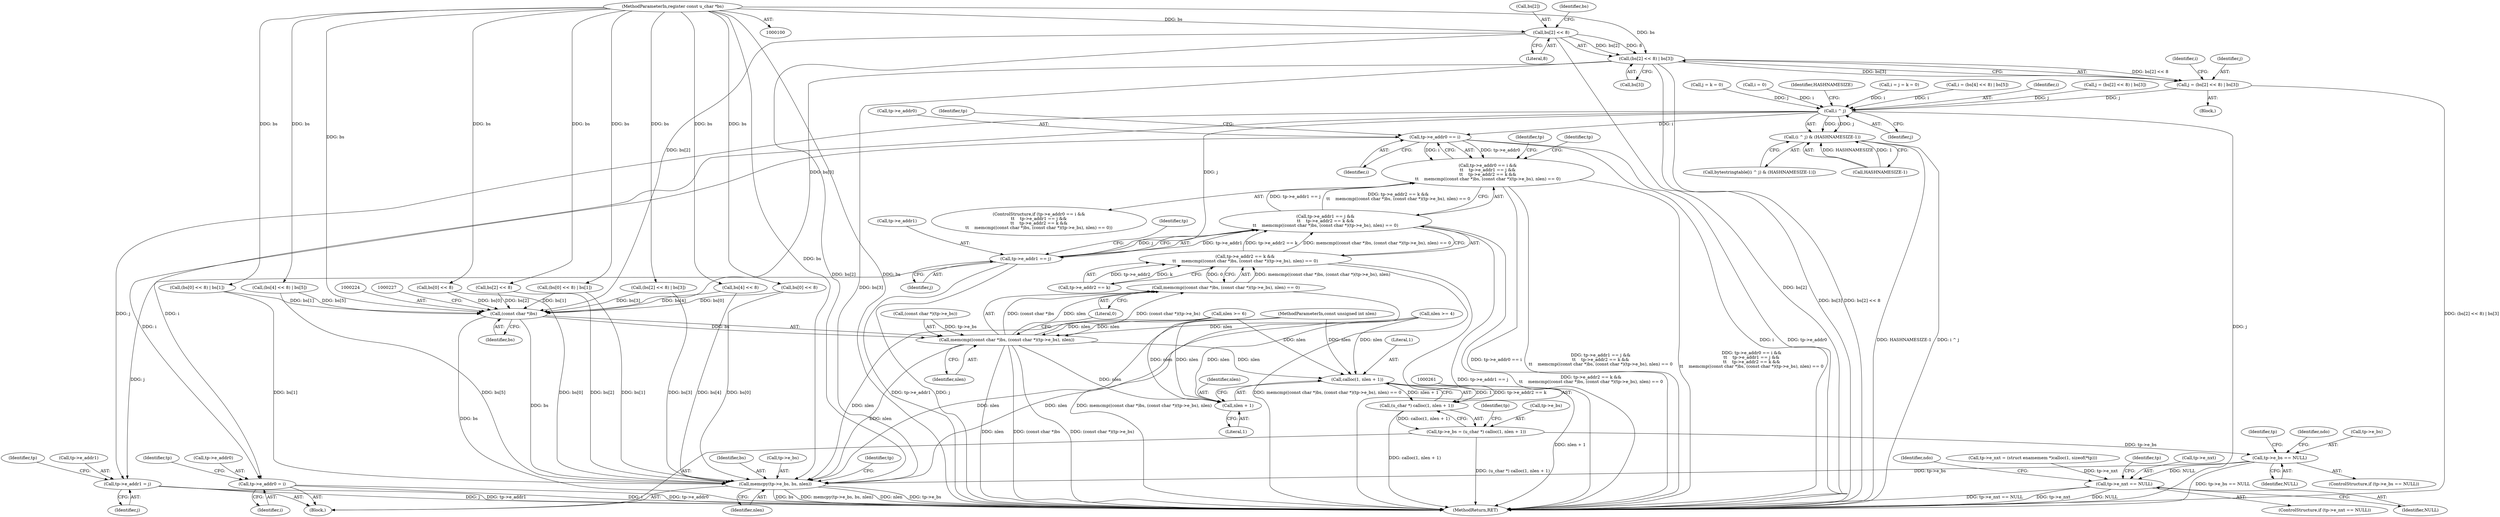 digraph "1_tcpdump_730fc35968c5433b9e2a829779057f4f9495dc51_1@array" {
"1000127" [label="(Call,(bs[2] << 8) | bs[3])"];
"1000128" [label="(Call,bs[2] << 8)"];
"1000102" [label="(MethodParameterIn,register const u_char *bs)"];
"1000125" [label="(Call,j = (bs[2] << 8) | bs[3])"];
"1000192" [label="(Call,i ^ j)"];
"1000191" [label="(Call,(i ^ j) & (HASHNAMESIZE-1))"];
"1000204" [label="(Call,tp->e_addr0 == i)"];
"1000203" [label="(Call,tp->e_addr0 == i &&\n\t\t    tp->e_addr1 == j &&\n\t\t    tp->e_addr2 == k &&\n\t\t    memcmp((const char *)bs, (const char *)(tp->e_bs), nlen) == 0)"];
"1000241" [label="(Call,tp->e_addr0 = i)"];
"1000210" [label="(Call,tp->e_addr1 == j)"];
"1000209" [label="(Call,tp->e_addr1 == j &&\n\t\t    tp->e_addr2 == k &&\n\t\t    memcmp((const char *)bs, (const char *)(tp->e_bs), nlen) == 0)"];
"1000246" [label="(Call,tp->e_addr1 = j)"];
"1000223" [label="(Call,(const char *)bs)"];
"1000222" [label="(Call,memcmp((const char *)bs, (const char *)(tp->e_bs), nlen))"];
"1000221" [label="(Call,memcmp((const char *)bs, (const char *)(tp->e_bs), nlen) == 0)"];
"1000215" [label="(Call,tp->e_addr2 == k &&\n\t\t    memcmp((const char *)bs, (const char *)(tp->e_bs), nlen) == 0)"];
"1000262" [label="(Call,calloc(1, nlen + 1))"];
"1000260" [label="(Call,(u_char *) calloc(1, nlen + 1))"];
"1000256" [label="(Call,tp->e_bs = (u_char *) calloc(1, nlen + 1))"];
"1000268" [label="(Call,tp->e_bs == NULL)"];
"1000276" [label="(Call,memcpy(tp->e_bs, bs, nlen))"];
"1000294" [label="(Call,tp->e_nxt == NULL)"];
"1000264" [label="(Call,nlen + 1)"];
"1000205" [label="(Call,tp->e_addr0)"];
"1000195" [label="(Call,HASHNAMESIZE-1)"];
"1000110" [label="(Call,nlen >= 6)"];
"1000155" [label="(Call,(bs[0] << 8) | bs[1])"];
"1000294" [label="(Call,tp->e_nxt == NULL)"];
"1000293" [label="(ControlStructure,if (tp->e_nxt == NULL))"];
"1000218" [label="(Identifier,tp)"];
"1000284" [label="(Identifier,tp)"];
"1000276" [label="(Call,memcpy(tp->e_bs, bs, nlen))"];
"1000281" [label="(Identifier,nlen)"];
"1000272" [label="(Identifier,NULL)"];
"1000204" [label="(Call,tp->e_addr0 == i)"];
"1000295" [label="(Call,tp->e_nxt)"];
"1000248" [label="(Identifier,tp)"];
"1000191" [label="(Call,(i ^ j) & (HASHNAMESIZE-1))"];
"1000103" [label="(MethodParameterIn,const unsigned int nlen)"];
"1000167" [label="(Call,bs[2] << 8)"];
"1000300" [label="(Identifier,ndo)"];
"1000193" [label="(Identifier,i)"];
"1000203" [label="(Call,tp->e_addr0 == i &&\n\t\t    tp->e_addr1 == j &&\n\t\t    tp->e_addr2 == k &&\n\t\t    memcmp((const char *)bs, (const char *)(tp->e_bs), nlen) == 0)"];
"1000253" [label="(Identifier,tp)"];
"1000211" [label="(Call,tp->e_addr1)"];
"1000139" [label="(Call,bs[4] << 8)"];
"1000113" [label="(Block,)"];
"1000225" [label="(Identifier,bs)"];
"1000267" [label="(ControlStructure,if (tp->e_bs == NULL))"];
"1000104" [label="(Block,)"];
"1000250" [label="(Identifier,j)"];
"1000164" [label="(Call,j = (bs[2] << 8) | bs[3])"];
"1000232" [label="(Literal,0)"];
"1000222" [label="(Call,memcmp((const char *)bs, (const char *)(tp->e_bs), nlen))"];
"1000221" [label="(Call,memcmp((const char *)bs, (const char *)(tp->e_bs), nlen) == 0)"];
"1000194" [label="(Identifier,j)"];
"1000129" [label="(Call,bs[2])"];
"1000102" [label="(MethodParameterIn,register const u_char *bs)"];
"1000128" [label="(Call,bs[2] << 8)"];
"1000268" [label="(Call,tp->e_bs == NULL)"];
"1000274" [label="(Identifier,ndo)"];
"1000280" [label="(Identifier,bs)"];
"1000234" [label="(Identifier,tp)"];
"1000298" [label="(Identifier,NULL)"];
"1000226" [label="(Call,(const char *)(tp->e_bs))"];
"1000237" [label="(Identifier,tp)"];
"1000277" [label="(Call,tp->e_bs)"];
"1000192" [label="(Call,i ^ j)"];
"1000241" [label="(Call,tp->e_addr0 = i)"];
"1000257" [label="(Call,tp->e_bs)"];
"1000209" [label="(Call,tp->e_addr1 == j &&\n\t\t    tp->e_addr2 == k &&\n\t\t    memcmp((const char *)bs, (const char *)(tp->e_bs), nlen) == 0)"];
"1000265" [label="(Identifier,nlen)"];
"1000181" [label="(Call,j = k = 0)"];
"1000262" [label="(Call,calloc(1, nlen + 1))"];
"1000125" [label="(Call,j = (bs[2] << 8) | bs[3])"];
"1000116" [label="(Call,(bs[0] << 8) | bs[1])"];
"1000137" [label="(Identifier,i)"];
"1000127" [label="(Call,(bs[2] << 8) | bs[3])"];
"1000215" [label="(Call,tp->e_addr2 == k &&\n\t\t    memcmp((const char *)bs, (const char *)(tp->e_bs), nlen) == 0)"];
"1000231" [label="(Identifier,nlen)"];
"1000210" [label="(Call,tp->e_addr1 == j)"];
"1000126" [label="(Identifier,j)"];
"1000214" [label="(Identifier,j)"];
"1000282" [label="(Call,tp->e_nxt = (struct enamemem *)calloc(1, sizeof(*tp)))"];
"1000189" [label="(Call,bytestringtable[(i ^ j) & (HASHNAMESIZE-1)])"];
"1000260" [label="(Call,(u_char *) calloc(1, nlen + 1))"];
"1000269" [label="(Call,tp->e_bs)"];
"1000246" [label="(Call,tp->e_addr1 = j)"];
"1000138" [label="(Call,(bs[4] << 8) | bs[5])"];
"1000245" [label="(Identifier,i)"];
"1000175" [label="(Call,i = 0)"];
"1000208" [label="(Identifier,i)"];
"1000117" [label="(Call,bs[0] << 8)"];
"1000149" [label="(Call,nlen >= 4)"];
"1000256" [label="(Call,tp->e_bs = (u_char *) calloc(1, nlen + 1))"];
"1000278" [label="(Identifier,tp)"];
"1000196" [label="(Identifier,HASHNAMESIZE)"];
"1000216" [label="(Call,tp->e_addr2 == k)"];
"1000179" [label="(Call,i = j = k = 0)"];
"1000166" [label="(Call,(bs[2] << 8) | bs[3])"];
"1000270" [label="(Identifier,tp)"];
"1000202" [label="(ControlStructure,if (tp->e_addr0 == i &&\n\t\t    tp->e_addr1 == j &&\n\t\t    tp->e_addr2 == k &&\n\t\t    memcmp((const char *)bs, (const char *)(tp->e_bs), nlen) == 0))"];
"1000242" [label="(Call,tp->e_addr0)"];
"1000264" [label="(Call,nlen + 1)"];
"1000132" [label="(Literal,8)"];
"1000212" [label="(Identifier,tp)"];
"1000156" [label="(Call,bs[0] << 8)"];
"1000303" [label="(Identifier,tp)"];
"1000304" [label="(MethodReturn,RET)"];
"1000247" [label="(Call,tp->e_addr1)"];
"1000266" [label="(Literal,1)"];
"1000263" [label="(Literal,1)"];
"1000133" [label="(Call,bs[3])"];
"1000223" [label="(Call,(const char *)bs)"];
"1000136" [label="(Call,i = (bs[4] << 8) | bs[5])"];
"1000134" [label="(Identifier,bs)"];
"1000127" -> "1000125"  [label="AST: "];
"1000127" -> "1000133"  [label="CFG: "];
"1000128" -> "1000127"  [label="AST: "];
"1000133" -> "1000127"  [label="AST: "];
"1000125" -> "1000127"  [label="CFG: "];
"1000127" -> "1000304"  [label="DDG: bs[3]"];
"1000127" -> "1000304"  [label="DDG: bs[2] << 8"];
"1000127" -> "1000125"  [label="DDG: bs[2] << 8"];
"1000127" -> "1000125"  [label="DDG: bs[3]"];
"1000128" -> "1000127"  [label="DDG: bs[2]"];
"1000128" -> "1000127"  [label="DDG: 8"];
"1000102" -> "1000127"  [label="DDG: bs"];
"1000127" -> "1000223"  [label="DDG: bs[3]"];
"1000127" -> "1000276"  [label="DDG: bs[3]"];
"1000128" -> "1000132"  [label="CFG: "];
"1000129" -> "1000128"  [label="AST: "];
"1000132" -> "1000128"  [label="AST: "];
"1000134" -> "1000128"  [label="CFG: "];
"1000128" -> "1000304"  [label="DDG: bs[2]"];
"1000102" -> "1000128"  [label="DDG: bs"];
"1000128" -> "1000223"  [label="DDG: bs[2]"];
"1000128" -> "1000276"  [label="DDG: bs[2]"];
"1000102" -> "1000100"  [label="AST: "];
"1000102" -> "1000304"  [label="DDG: bs"];
"1000102" -> "1000117"  [label="DDG: bs"];
"1000102" -> "1000116"  [label="DDG: bs"];
"1000102" -> "1000139"  [label="DDG: bs"];
"1000102" -> "1000138"  [label="DDG: bs"];
"1000102" -> "1000156"  [label="DDG: bs"];
"1000102" -> "1000155"  [label="DDG: bs"];
"1000102" -> "1000167"  [label="DDG: bs"];
"1000102" -> "1000166"  [label="DDG: bs"];
"1000102" -> "1000223"  [label="DDG: bs"];
"1000102" -> "1000276"  [label="DDG: bs"];
"1000125" -> "1000113"  [label="AST: "];
"1000126" -> "1000125"  [label="AST: "];
"1000137" -> "1000125"  [label="CFG: "];
"1000125" -> "1000304"  [label="DDG: (bs[2] << 8) | bs[3]"];
"1000125" -> "1000192"  [label="DDG: j"];
"1000192" -> "1000191"  [label="AST: "];
"1000192" -> "1000194"  [label="CFG: "];
"1000193" -> "1000192"  [label="AST: "];
"1000194" -> "1000192"  [label="AST: "];
"1000196" -> "1000192"  [label="CFG: "];
"1000192" -> "1000304"  [label="DDG: j"];
"1000192" -> "1000191"  [label="DDG: i"];
"1000192" -> "1000191"  [label="DDG: j"];
"1000179" -> "1000192"  [label="DDG: i"];
"1000175" -> "1000192"  [label="DDG: i"];
"1000136" -> "1000192"  [label="DDG: i"];
"1000181" -> "1000192"  [label="DDG: j"];
"1000164" -> "1000192"  [label="DDG: j"];
"1000192" -> "1000204"  [label="DDG: i"];
"1000192" -> "1000210"  [label="DDG: j"];
"1000192" -> "1000241"  [label="DDG: i"];
"1000192" -> "1000246"  [label="DDG: j"];
"1000191" -> "1000189"  [label="AST: "];
"1000191" -> "1000195"  [label="CFG: "];
"1000195" -> "1000191"  [label="AST: "];
"1000189" -> "1000191"  [label="CFG: "];
"1000191" -> "1000304"  [label="DDG: HASHNAMESIZE-1"];
"1000191" -> "1000304"  [label="DDG: i ^ j"];
"1000195" -> "1000191"  [label="DDG: HASHNAMESIZE"];
"1000195" -> "1000191"  [label="DDG: 1"];
"1000204" -> "1000203"  [label="AST: "];
"1000204" -> "1000208"  [label="CFG: "];
"1000205" -> "1000204"  [label="AST: "];
"1000208" -> "1000204"  [label="AST: "];
"1000212" -> "1000204"  [label="CFG: "];
"1000203" -> "1000204"  [label="CFG: "];
"1000204" -> "1000304"  [label="DDG: i"];
"1000204" -> "1000304"  [label="DDG: tp->e_addr0"];
"1000204" -> "1000203"  [label="DDG: tp->e_addr0"];
"1000204" -> "1000203"  [label="DDG: i"];
"1000204" -> "1000241"  [label="DDG: i"];
"1000203" -> "1000202"  [label="AST: "];
"1000203" -> "1000209"  [label="CFG: "];
"1000209" -> "1000203"  [label="AST: "];
"1000234" -> "1000203"  [label="CFG: "];
"1000237" -> "1000203"  [label="CFG: "];
"1000203" -> "1000304"  [label="DDG: tp->e_addr0 == i"];
"1000203" -> "1000304"  [label="DDG: tp->e_addr1 == j &&\n\t\t    tp->e_addr2 == k &&\n\t\t    memcmp((const char *)bs, (const char *)(tp->e_bs), nlen) == 0"];
"1000203" -> "1000304"  [label="DDG: tp->e_addr0 == i &&\n\t\t    tp->e_addr1 == j &&\n\t\t    tp->e_addr2 == k &&\n\t\t    memcmp((const char *)bs, (const char *)(tp->e_bs), nlen) == 0"];
"1000209" -> "1000203"  [label="DDG: tp->e_addr1 == j"];
"1000209" -> "1000203"  [label="DDG: tp->e_addr2 == k &&\n\t\t    memcmp((const char *)bs, (const char *)(tp->e_bs), nlen) == 0"];
"1000241" -> "1000104"  [label="AST: "];
"1000241" -> "1000245"  [label="CFG: "];
"1000242" -> "1000241"  [label="AST: "];
"1000245" -> "1000241"  [label="AST: "];
"1000248" -> "1000241"  [label="CFG: "];
"1000241" -> "1000304"  [label="DDG: tp->e_addr0"];
"1000241" -> "1000304"  [label="DDG: i"];
"1000210" -> "1000209"  [label="AST: "];
"1000210" -> "1000214"  [label="CFG: "];
"1000211" -> "1000210"  [label="AST: "];
"1000214" -> "1000210"  [label="AST: "];
"1000218" -> "1000210"  [label="CFG: "];
"1000209" -> "1000210"  [label="CFG: "];
"1000210" -> "1000304"  [label="DDG: j"];
"1000210" -> "1000304"  [label="DDG: tp->e_addr1"];
"1000210" -> "1000209"  [label="DDG: tp->e_addr1"];
"1000210" -> "1000209"  [label="DDG: j"];
"1000210" -> "1000246"  [label="DDG: j"];
"1000209" -> "1000215"  [label="CFG: "];
"1000215" -> "1000209"  [label="AST: "];
"1000209" -> "1000304"  [label="DDG: tp->e_addr1 == j"];
"1000209" -> "1000304"  [label="DDG: tp->e_addr2 == k &&\n\t\t    memcmp((const char *)bs, (const char *)(tp->e_bs), nlen) == 0"];
"1000215" -> "1000209"  [label="DDG: tp->e_addr2 == k"];
"1000215" -> "1000209"  [label="DDG: memcmp((const char *)bs, (const char *)(tp->e_bs), nlen) == 0"];
"1000246" -> "1000104"  [label="AST: "];
"1000246" -> "1000250"  [label="CFG: "];
"1000247" -> "1000246"  [label="AST: "];
"1000250" -> "1000246"  [label="AST: "];
"1000253" -> "1000246"  [label="CFG: "];
"1000246" -> "1000304"  [label="DDG: j"];
"1000246" -> "1000304"  [label="DDG: tp->e_addr1"];
"1000223" -> "1000222"  [label="AST: "];
"1000223" -> "1000225"  [label="CFG: "];
"1000224" -> "1000223"  [label="AST: "];
"1000225" -> "1000223"  [label="AST: "];
"1000227" -> "1000223"  [label="CFG: "];
"1000223" -> "1000304"  [label="DDG: bs"];
"1000223" -> "1000222"  [label="DDG: bs"];
"1000167" -> "1000223"  [label="DDG: bs[2]"];
"1000156" -> "1000223"  [label="DDG: bs[0]"];
"1000139" -> "1000223"  [label="DDG: bs[4]"];
"1000117" -> "1000223"  [label="DDG: bs[0]"];
"1000116" -> "1000223"  [label="DDG: bs[1]"];
"1000155" -> "1000223"  [label="DDG: bs[1]"];
"1000166" -> "1000223"  [label="DDG: bs[3]"];
"1000138" -> "1000223"  [label="DDG: bs[5]"];
"1000223" -> "1000276"  [label="DDG: bs"];
"1000222" -> "1000221"  [label="AST: "];
"1000222" -> "1000231"  [label="CFG: "];
"1000226" -> "1000222"  [label="AST: "];
"1000231" -> "1000222"  [label="AST: "];
"1000232" -> "1000222"  [label="CFG: "];
"1000222" -> "1000304"  [label="DDG: (const char *)bs"];
"1000222" -> "1000304"  [label="DDG: (const char *)(tp->e_bs)"];
"1000222" -> "1000304"  [label="DDG: nlen"];
"1000222" -> "1000221"  [label="DDG: (const char *)bs"];
"1000222" -> "1000221"  [label="DDG: (const char *)(tp->e_bs)"];
"1000222" -> "1000221"  [label="DDG: nlen"];
"1000226" -> "1000222"  [label="DDG: tp->e_bs"];
"1000149" -> "1000222"  [label="DDG: nlen"];
"1000110" -> "1000222"  [label="DDG: nlen"];
"1000103" -> "1000222"  [label="DDG: nlen"];
"1000222" -> "1000262"  [label="DDG: nlen"];
"1000222" -> "1000264"  [label="DDG: nlen"];
"1000222" -> "1000276"  [label="DDG: nlen"];
"1000221" -> "1000215"  [label="AST: "];
"1000221" -> "1000232"  [label="CFG: "];
"1000232" -> "1000221"  [label="AST: "];
"1000215" -> "1000221"  [label="CFG: "];
"1000221" -> "1000304"  [label="DDG: memcmp((const char *)bs, (const char *)(tp->e_bs), nlen)"];
"1000221" -> "1000215"  [label="DDG: memcmp((const char *)bs, (const char *)(tp->e_bs), nlen)"];
"1000221" -> "1000215"  [label="DDG: 0"];
"1000215" -> "1000216"  [label="CFG: "];
"1000216" -> "1000215"  [label="AST: "];
"1000215" -> "1000304"  [label="DDG: memcmp((const char *)bs, (const char *)(tp->e_bs), nlen) == 0"];
"1000215" -> "1000304"  [label="DDG: tp->e_addr2 == k"];
"1000216" -> "1000215"  [label="DDG: tp->e_addr2"];
"1000216" -> "1000215"  [label="DDG: k"];
"1000262" -> "1000260"  [label="AST: "];
"1000262" -> "1000264"  [label="CFG: "];
"1000263" -> "1000262"  [label="AST: "];
"1000264" -> "1000262"  [label="AST: "];
"1000260" -> "1000262"  [label="CFG: "];
"1000262" -> "1000304"  [label="DDG: nlen + 1"];
"1000262" -> "1000260"  [label="DDG: 1"];
"1000262" -> "1000260"  [label="DDG: nlen + 1"];
"1000149" -> "1000262"  [label="DDG: nlen"];
"1000110" -> "1000262"  [label="DDG: nlen"];
"1000103" -> "1000262"  [label="DDG: nlen"];
"1000260" -> "1000256"  [label="AST: "];
"1000261" -> "1000260"  [label="AST: "];
"1000256" -> "1000260"  [label="CFG: "];
"1000260" -> "1000304"  [label="DDG: calloc(1, nlen + 1)"];
"1000260" -> "1000256"  [label="DDG: calloc(1, nlen + 1)"];
"1000256" -> "1000104"  [label="AST: "];
"1000257" -> "1000256"  [label="AST: "];
"1000270" -> "1000256"  [label="CFG: "];
"1000256" -> "1000304"  [label="DDG: (u_char *) calloc(1, nlen + 1)"];
"1000256" -> "1000268"  [label="DDG: tp->e_bs"];
"1000268" -> "1000267"  [label="AST: "];
"1000268" -> "1000272"  [label="CFG: "];
"1000269" -> "1000268"  [label="AST: "];
"1000272" -> "1000268"  [label="AST: "];
"1000274" -> "1000268"  [label="CFG: "];
"1000278" -> "1000268"  [label="CFG: "];
"1000268" -> "1000304"  [label="DDG: tp->e_bs == NULL"];
"1000268" -> "1000276"  [label="DDG: tp->e_bs"];
"1000268" -> "1000294"  [label="DDG: NULL"];
"1000276" -> "1000104"  [label="AST: "];
"1000276" -> "1000281"  [label="CFG: "];
"1000277" -> "1000276"  [label="AST: "];
"1000280" -> "1000276"  [label="AST: "];
"1000281" -> "1000276"  [label="AST: "];
"1000284" -> "1000276"  [label="CFG: "];
"1000276" -> "1000304"  [label="DDG: bs"];
"1000276" -> "1000304"  [label="DDG: memcpy(tp->e_bs, bs, nlen)"];
"1000276" -> "1000304"  [label="DDG: nlen"];
"1000276" -> "1000304"  [label="DDG: tp->e_bs"];
"1000167" -> "1000276"  [label="DDG: bs[2]"];
"1000156" -> "1000276"  [label="DDG: bs[0]"];
"1000139" -> "1000276"  [label="DDG: bs[4]"];
"1000117" -> "1000276"  [label="DDG: bs[0]"];
"1000116" -> "1000276"  [label="DDG: bs[1]"];
"1000155" -> "1000276"  [label="DDG: bs[1]"];
"1000166" -> "1000276"  [label="DDG: bs[3]"];
"1000138" -> "1000276"  [label="DDG: bs[5]"];
"1000103" -> "1000276"  [label="DDG: nlen"];
"1000149" -> "1000276"  [label="DDG: nlen"];
"1000110" -> "1000276"  [label="DDG: nlen"];
"1000294" -> "1000293"  [label="AST: "];
"1000294" -> "1000298"  [label="CFG: "];
"1000295" -> "1000294"  [label="AST: "];
"1000298" -> "1000294"  [label="AST: "];
"1000300" -> "1000294"  [label="CFG: "];
"1000303" -> "1000294"  [label="CFG: "];
"1000294" -> "1000304"  [label="DDG: NULL"];
"1000294" -> "1000304"  [label="DDG: tp->e_nxt == NULL"];
"1000294" -> "1000304"  [label="DDG: tp->e_nxt"];
"1000282" -> "1000294"  [label="DDG: tp->e_nxt"];
"1000264" -> "1000266"  [label="CFG: "];
"1000265" -> "1000264"  [label="AST: "];
"1000266" -> "1000264"  [label="AST: "];
"1000149" -> "1000264"  [label="DDG: nlen"];
"1000110" -> "1000264"  [label="DDG: nlen"];
"1000103" -> "1000264"  [label="DDG: nlen"];
}
